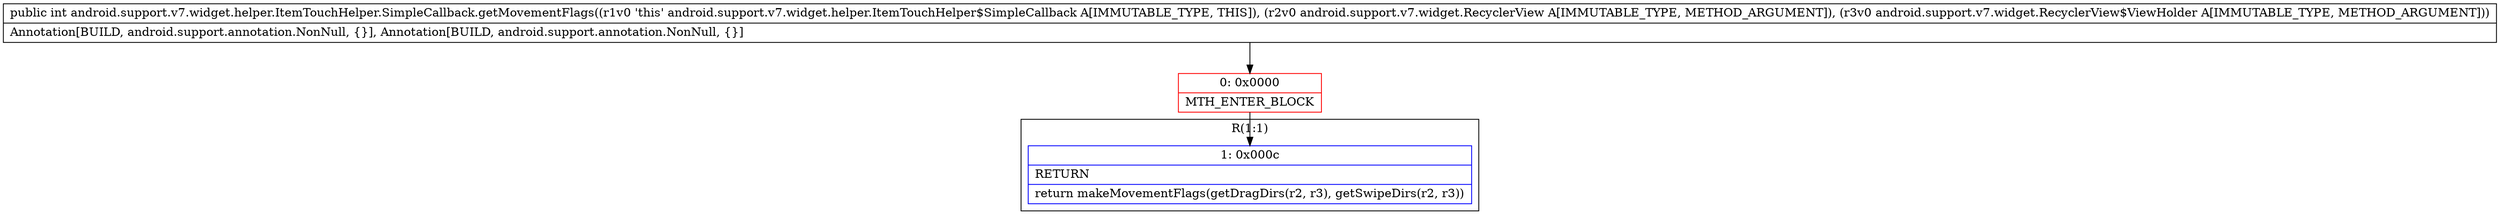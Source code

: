 digraph "CFG forandroid.support.v7.widget.helper.ItemTouchHelper.SimpleCallback.getMovementFlags(Landroid\/support\/v7\/widget\/RecyclerView;Landroid\/support\/v7\/widget\/RecyclerView$ViewHolder;)I" {
subgraph cluster_Region_88040643 {
label = "R(1:1)";
node [shape=record,color=blue];
Node_1 [shape=record,label="{1\:\ 0x000c|RETURN\l|return makeMovementFlags(getDragDirs(r2, r3), getSwipeDirs(r2, r3))\l}"];
}
Node_0 [shape=record,color=red,label="{0\:\ 0x0000|MTH_ENTER_BLOCK\l}"];
MethodNode[shape=record,label="{public int android.support.v7.widget.helper.ItemTouchHelper.SimpleCallback.getMovementFlags((r1v0 'this' android.support.v7.widget.helper.ItemTouchHelper$SimpleCallback A[IMMUTABLE_TYPE, THIS]), (r2v0 android.support.v7.widget.RecyclerView A[IMMUTABLE_TYPE, METHOD_ARGUMENT]), (r3v0 android.support.v7.widget.RecyclerView$ViewHolder A[IMMUTABLE_TYPE, METHOD_ARGUMENT]))  | Annotation[BUILD, android.support.annotation.NonNull, \{\}], Annotation[BUILD, android.support.annotation.NonNull, \{\}]\l}"];
MethodNode -> Node_0;
Node_0 -> Node_1;
}


